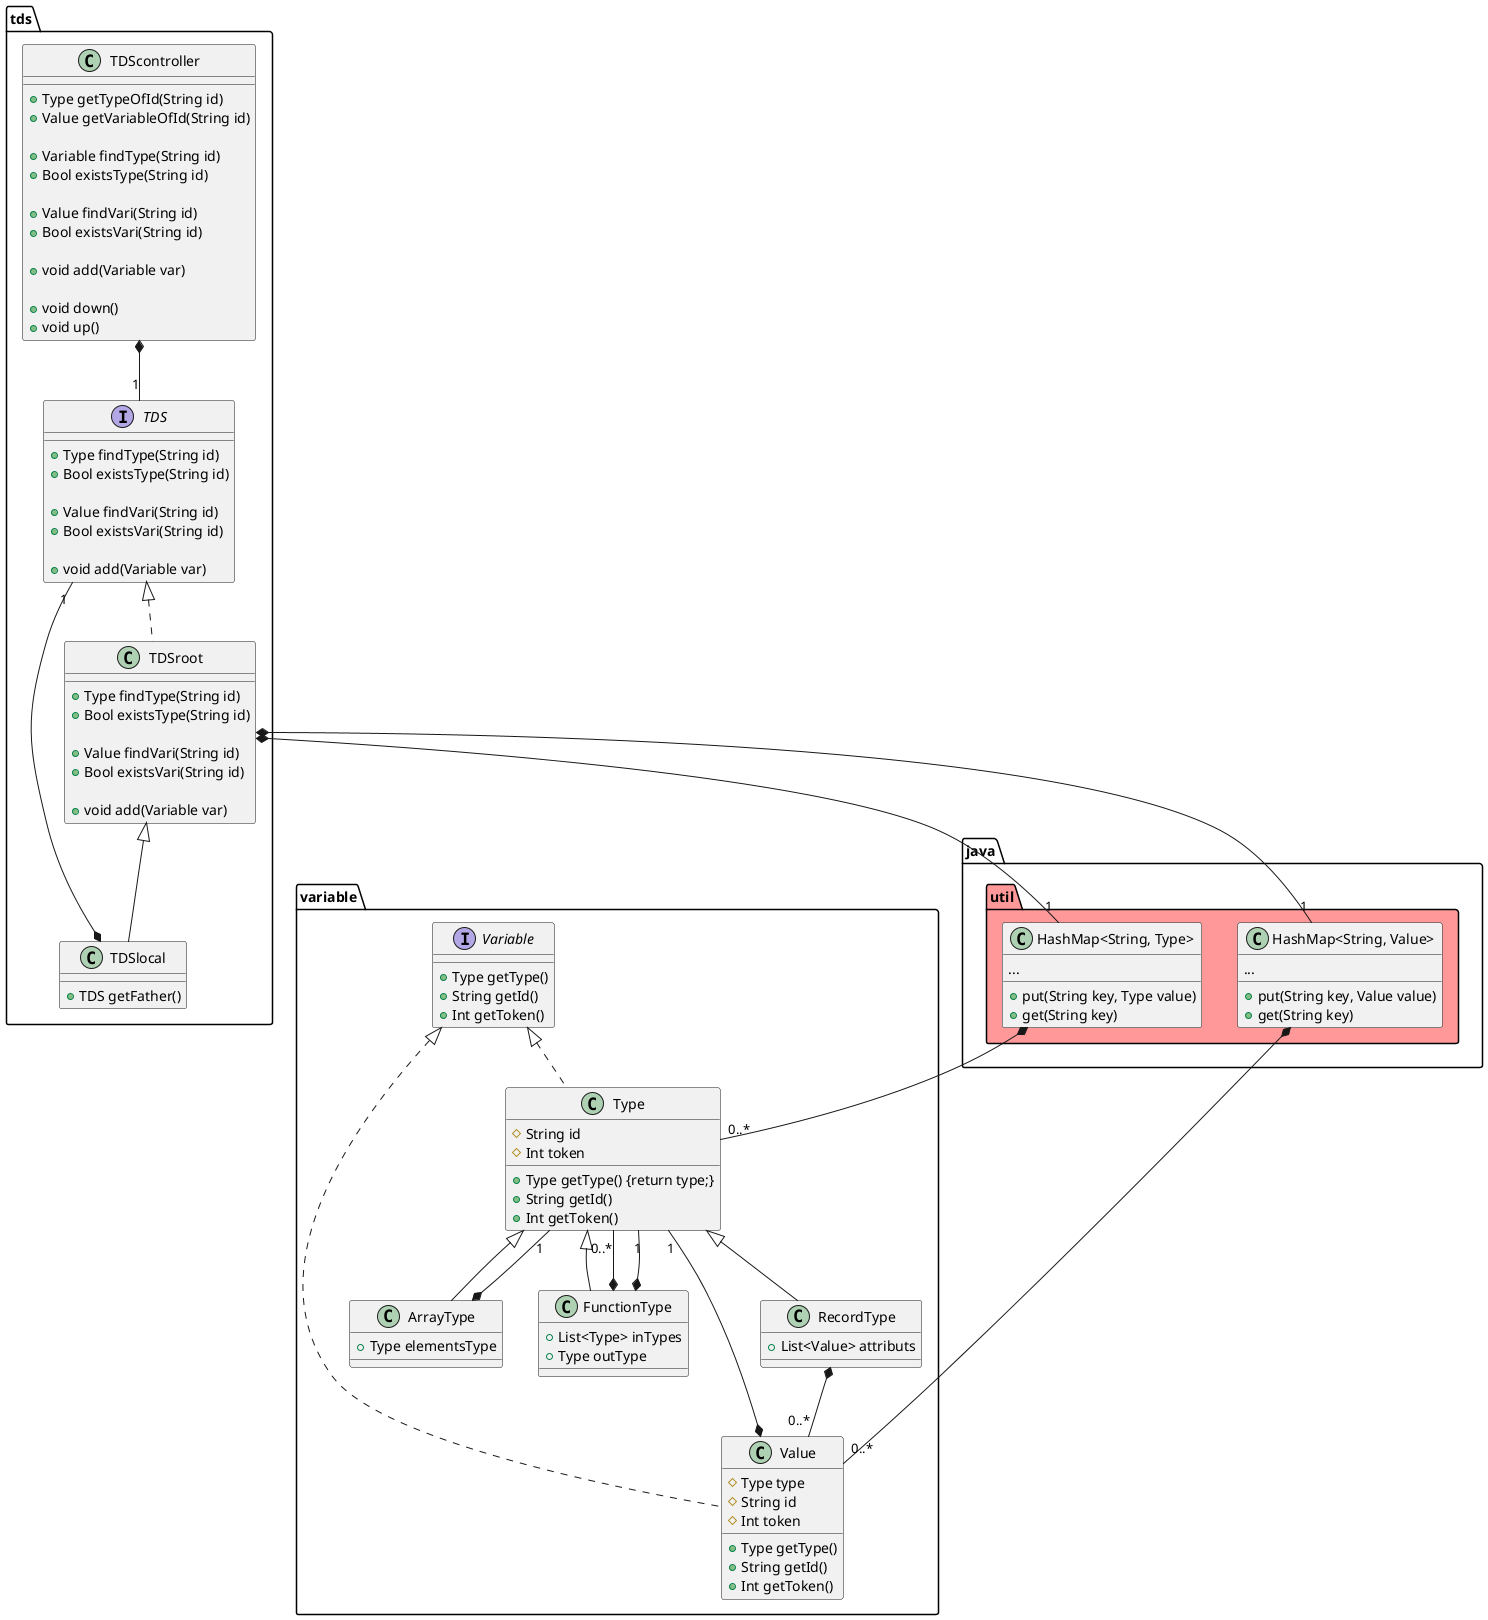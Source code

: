 @startuml

package tds {

  class TDScontroller {
    +Type getTypeOfId(String id)
    +Value getVariableOfId(String id)

    +Variable findType(String id)
    +Bool existsType(String id)

    +Value findVari(String id)
    +Bool existsVari(String id)

    +void add(Variable var)

    +void down()
    +void up()
  }

  interface TDS {
    +Type findType(String id)
    +Bool existsType(String id)

    +Value findVari(String id)
    +Bool existsVari(String id)

    +void add(Variable var)
  }

  class TDSroot implements TDS {
    +Type findType(String id)
    +Bool existsType(String id)

    +Value findVari(String id)
    +Bool existsVari(String id)
    
    +void add(Variable var)
  }

  class TDSlocal extends TDSroot {
    +TDS getFather()
  }
}

package variable {

  Interface Variable {
    +Type getType()
    +String getId()
    +Int getToken()
  }

  class Type implements Variable {
    #String id
    #Int token

    +Type getType() {return type;}
    +String getId()
    +Int getToken()
  }

  class RecordType extends Type {
    +List<Value> attributs
  }

  class ArrayType extends Type {
    +Type elementsType
  }

  class FunctionType extends Type {
    +List<Type> inTypes
    +Type outType
  }

  class Value implements Variable {
    #Type type
    #String id
    #Int token

    +Type getType()
    +String getId()
    +Int getToken()
  }
}

package java.util #ff9999 {
  class "HashMap<String, Type>" {
    ...
    +put(String key, Type value)
    +get(String key)
  }
  class "HashMap<String, Value>" {
    ...
    +put(String key, Value value)
    +get(String key)
  }
}

TDScontroller *--"1" TDS
TDSlocal *--"1" TDS
TDSroot *--"1" "HashMap<String, Type>"
TDSroot *--"1" "HashMap<String, Value>"
"HashMap<String, Type>" *--"0..*" Type
"HashMap<String, Value>" *--"0..*" Value
Value *--"1" Type
RecordType *--"0..*" Value
ArrayType *--"1" Type
FunctionType *--"0..*" Type
FunctionType *--"1" Type
@enduml